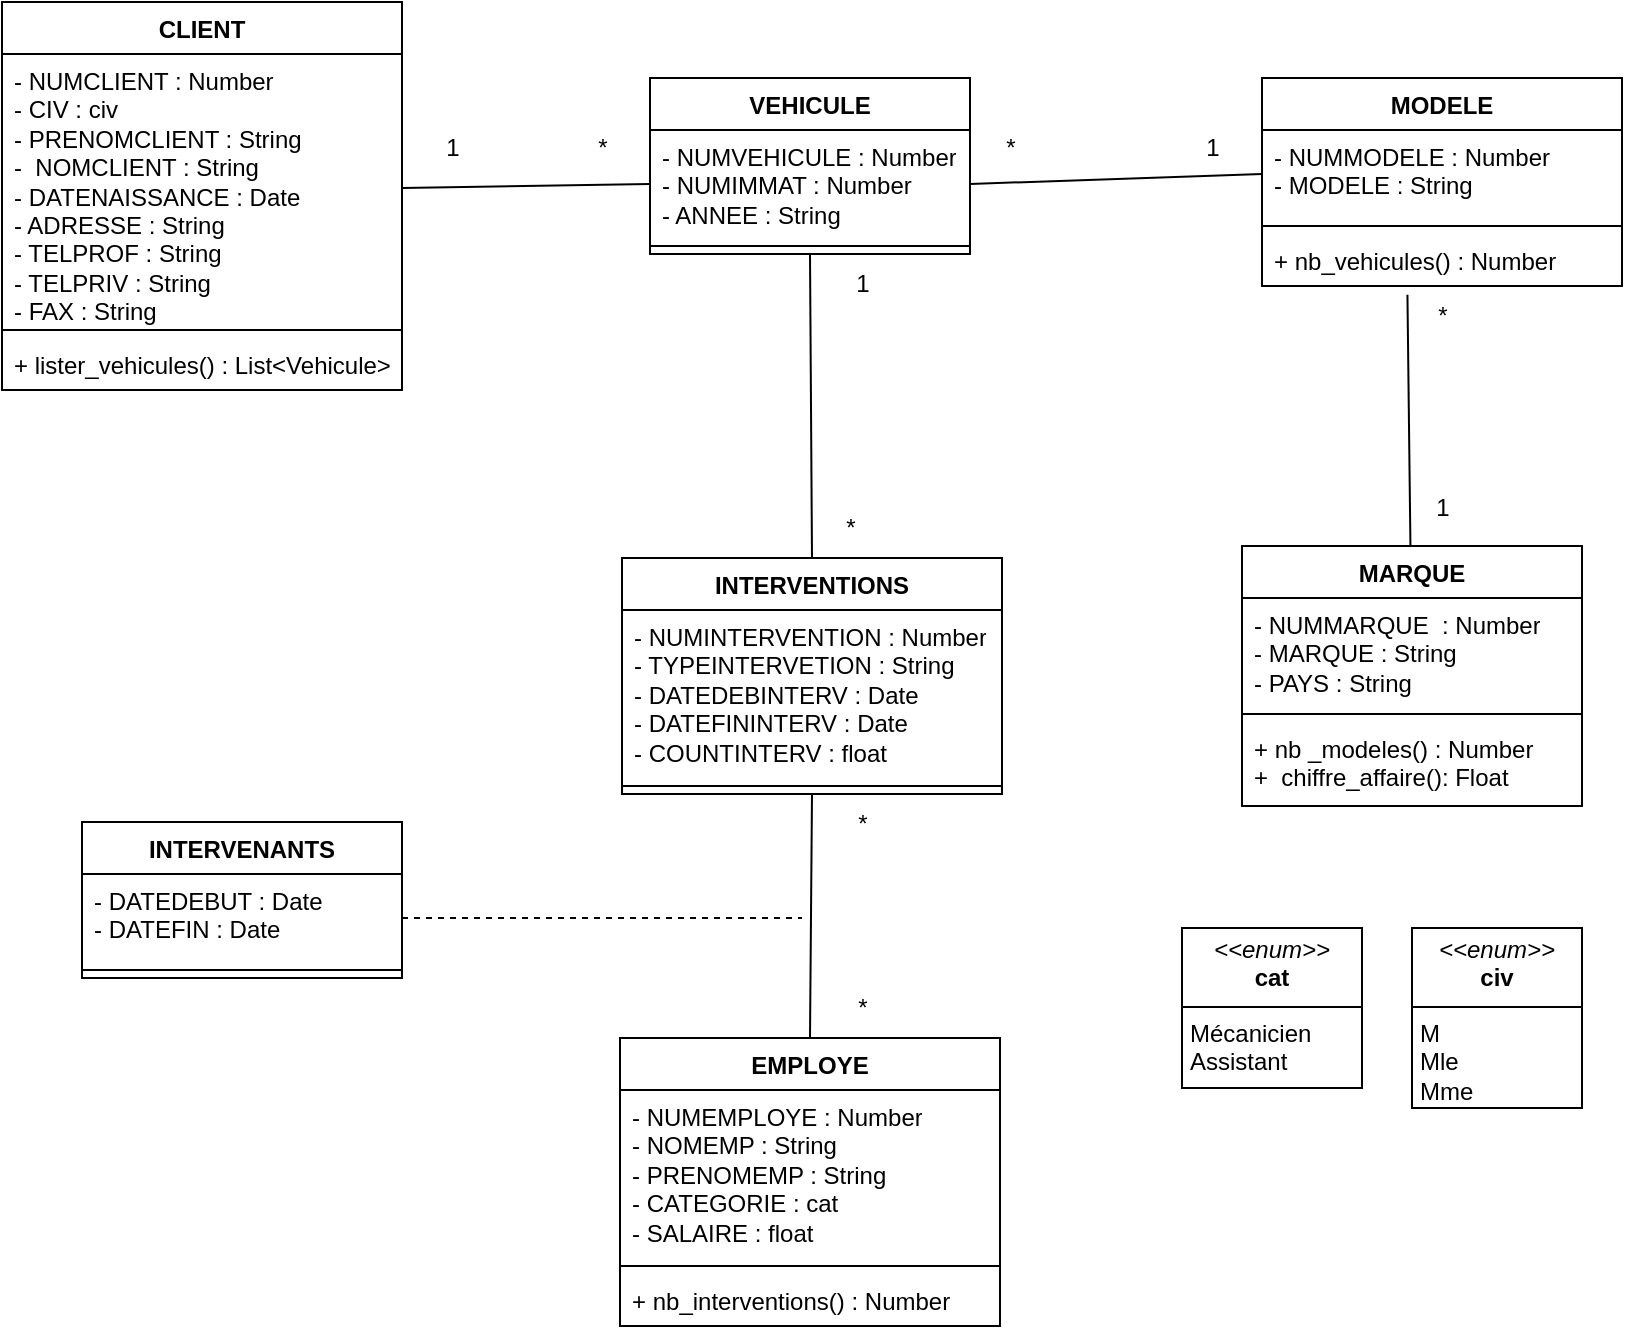 <mxfile version="24.1.0" type="device">
  <diagram id="C5RBs43oDa-KdzZeNtuy" name="Page-1">
    <mxGraphModel dx="1290" dy="621" grid="1" gridSize="10" guides="1" tooltips="1" connect="1" arrows="1" fold="1" page="1" pageScale="1" pageWidth="827" pageHeight="1169" math="0" shadow="0">
      <root>
        <mxCell id="WIyWlLk6GJQsqaUBKTNV-0" />
        <mxCell id="WIyWlLk6GJQsqaUBKTNV-1" parent="WIyWlLk6GJQsqaUBKTNV-0" />
        <mxCell id="5mp4k_VRiWgUnj_sxvg7-0" value="CLIENT" style="swimlane;fontStyle=1;align=center;verticalAlign=top;childLayout=stackLayout;horizontal=1;startSize=26;horizontalStack=0;resizeParent=1;resizeParentMax=0;resizeLast=0;collapsible=1;marginBottom=0;whiteSpace=wrap;html=1;" parent="WIyWlLk6GJQsqaUBKTNV-1" vertex="1">
          <mxGeometry x="10" y="42" width="200" height="194" as="geometry" />
        </mxCell>
        <mxCell id="5mp4k_VRiWgUnj_sxvg7-1" value="- NUMCLIENT : Number&lt;div&gt;- CIV : civ&lt;/div&gt;&lt;div&gt;- PRENOMCLIENT : String&lt;/div&gt;&lt;div&gt;-&amp;nbsp; NOMCLIENT : String&lt;/div&gt;&lt;div&gt;- DATENAISSANCE : Date&lt;/div&gt;&lt;div&gt;- ADRESSE : String&lt;/div&gt;&lt;div&gt;- TELPROF : String&lt;/div&gt;&lt;div&gt;- TELPRIV : String&lt;/div&gt;&lt;div&gt;- FAX : String&lt;/div&gt;" style="text;strokeColor=none;fillColor=none;align=left;verticalAlign=top;spacingLeft=4;spacingRight=4;overflow=hidden;rotatable=0;points=[[0,0.5],[1,0.5]];portConstraint=eastwest;whiteSpace=wrap;html=1;" parent="5mp4k_VRiWgUnj_sxvg7-0" vertex="1">
          <mxGeometry y="26" width="200" height="134" as="geometry" />
        </mxCell>
        <mxCell id="5mp4k_VRiWgUnj_sxvg7-2" value="" style="line;strokeWidth=1;fillColor=none;align=left;verticalAlign=middle;spacingTop=-1;spacingLeft=3;spacingRight=3;rotatable=0;labelPosition=right;points=[];portConstraint=eastwest;strokeColor=inherit;" parent="5mp4k_VRiWgUnj_sxvg7-0" vertex="1">
          <mxGeometry y="160" width="200" height="8" as="geometry" />
        </mxCell>
        <mxCell id="5mp4k_VRiWgUnj_sxvg7-3" value="+ lister_vehicules() : List&amp;lt;Vehicule&amp;gt;" style="text;strokeColor=none;fillColor=none;align=left;verticalAlign=top;spacingLeft=4;spacingRight=4;overflow=hidden;rotatable=0;points=[[0,0.5],[1,0.5]];portConstraint=eastwest;whiteSpace=wrap;html=1;" parent="5mp4k_VRiWgUnj_sxvg7-0" vertex="1">
          <mxGeometry y="168" width="200" height="26" as="geometry" />
        </mxCell>
        <mxCell id="5mp4k_VRiWgUnj_sxvg7-4" value="EMPLOYE" style="swimlane;fontStyle=1;align=center;verticalAlign=top;childLayout=stackLayout;horizontal=1;startSize=26;horizontalStack=0;resizeParent=1;resizeParentMax=0;resizeLast=0;collapsible=1;marginBottom=0;whiteSpace=wrap;html=1;" parent="WIyWlLk6GJQsqaUBKTNV-1" vertex="1">
          <mxGeometry x="319" y="560" width="190" height="144" as="geometry" />
        </mxCell>
        <mxCell id="5mp4k_VRiWgUnj_sxvg7-5" value="- NUMEMPLOYE : Number&lt;div&gt;- NOMEMP : String&lt;/div&gt;&lt;div&gt;- PRENOMEMP : String&lt;/div&gt;&lt;div&gt;- CATEGORIE : cat&lt;/div&gt;&lt;div&gt;- SALAIRE : float&lt;/div&gt;" style="text;strokeColor=none;fillColor=none;align=left;verticalAlign=top;spacingLeft=4;spacingRight=4;overflow=hidden;rotatable=0;points=[[0,0.5],[1,0.5]];portConstraint=eastwest;whiteSpace=wrap;html=1;" parent="5mp4k_VRiWgUnj_sxvg7-4" vertex="1">
          <mxGeometry y="26" width="190" height="84" as="geometry" />
        </mxCell>
        <mxCell id="5mp4k_VRiWgUnj_sxvg7-6" value="" style="line;strokeWidth=1;fillColor=none;align=left;verticalAlign=middle;spacingTop=-1;spacingLeft=3;spacingRight=3;rotatable=0;labelPosition=right;points=[];portConstraint=eastwest;strokeColor=inherit;" parent="5mp4k_VRiWgUnj_sxvg7-4" vertex="1">
          <mxGeometry y="110" width="190" height="8" as="geometry" />
        </mxCell>
        <mxCell id="5mp4k_VRiWgUnj_sxvg7-7" value="+ nb_interventions() : Number" style="text;strokeColor=none;fillColor=none;align=left;verticalAlign=top;spacingLeft=4;spacingRight=4;overflow=hidden;rotatable=0;points=[[0,0.5],[1,0.5]];portConstraint=eastwest;whiteSpace=wrap;html=1;" parent="5mp4k_VRiWgUnj_sxvg7-4" vertex="1">
          <mxGeometry y="118" width="190" height="26" as="geometry" />
        </mxCell>
        <mxCell id="5mp4k_VRiWgUnj_sxvg7-8" value="MARQUE" style="swimlane;fontStyle=1;align=center;verticalAlign=top;childLayout=stackLayout;horizontal=1;startSize=26;horizontalStack=0;resizeParent=1;resizeParentMax=0;resizeLast=0;collapsible=1;marginBottom=0;whiteSpace=wrap;html=1;" parent="WIyWlLk6GJQsqaUBKTNV-1" vertex="1">
          <mxGeometry x="630" y="314" width="170" height="130" as="geometry" />
        </mxCell>
        <mxCell id="5mp4k_VRiWgUnj_sxvg7-9" value="- NUMMARQUE&amp;nbsp; : Number&lt;div&gt;- MARQUE : String&lt;/div&gt;&lt;div&gt;- PAYS : String&amp;nbsp;&lt;/div&gt;" style="text;strokeColor=none;fillColor=none;align=left;verticalAlign=top;spacingLeft=4;spacingRight=4;overflow=hidden;rotatable=0;points=[[0,0.5],[1,0.5]];portConstraint=eastwest;whiteSpace=wrap;html=1;" parent="5mp4k_VRiWgUnj_sxvg7-8" vertex="1">
          <mxGeometry y="26" width="170" height="54" as="geometry" />
        </mxCell>
        <mxCell id="5mp4k_VRiWgUnj_sxvg7-10" value="" style="line;strokeWidth=1;fillColor=none;align=left;verticalAlign=middle;spacingTop=-1;spacingLeft=3;spacingRight=3;rotatable=0;labelPosition=right;points=[];portConstraint=eastwest;strokeColor=inherit;" parent="5mp4k_VRiWgUnj_sxvg7-8" vertex="1">
          <mxGeometry y="80" width="170" height="8" as="geometry" />
        </mxCell>
        <mxCell id="5mp4k_VRiWgUnj_sxvg7-11" value="+ nb _modeles() : Number&lt;div&gt;+&amp;nbsp; chiffre_affaire(): Float&lt;/div&gt;" style="text;strokeColor=none;fillColor=none;align=left;verticalAlign=top;spacingLeft=4;spacingRight=4;overflow=hidden;rotatable=0;points=[[0,0.5],[1,0.5]];portConstraint=eastwest;whiteSpace=wrap;html=1;" parent="5mp4k_VRiWgUnj_sxvg7-8" vertex="1">
          <mxGeometry y="88" width="170" height="42" as="geometry" />
        </mxCell>
        <mxCell id="5mp4k_VRiWgUnj_sxvg7-12" value="MODELE" style="swimlane;fontStyle=1;align=center;verticalAlign=top;childLayout=stackLayout;horizontal=1;startSize=26;horizontalStack=0;resizeParent=1;resizeParentMax=0;resizeLast=0;collapsible=1;marginBottom=0;whiteSpace=wrap;html=1;" parent="WIyWlLk6GJQsqaUBKTNV-1" vertex="1">
          <mxGeometry x="640" y="80" width="180" height="104" as="geometry" />
        </mxCell>
        <mxCell id="5mp4k_VRiWgUnj_sxvg7-13" value="- NUMMODELE : Number&lt;div&gt;&lt;span style=&quot;background-color: initial;&quot;&gt;- MODELE : String&lt;/span&gt;&lt;br&gt;&lt;/div&gt;" style="text;strokeColor=none;fillColor=none;align=left;verticalAlign=top;spacingLeft=4;spacingRight=4;overflow=hidden;rotatable=0;points=[[0,0.5],[1,0.5]];portConstraint=eastwest;whiteSpace=wrap;html=1;" parent="5mp4k_VRiWgUnj_sxvg7-12" vertex="1">
          <mxGeometry y="26" width="180" height="44" as="geometry" />
        </mxCell>
        <mxCell id="5mp4k_VRiWgUnj_sxvg7-14" value="" style="line;strokeWidth=1;fillColor=none;align=left;verticalAlign=middle;spacingTop=-1;spacingLeft=3;spacingRight=3;rotatable=0;labelPosition=right;points=[];portConstraint=eastwest;strokeColor=inherit;" parent="5mp4k_VRiWgUnj_sxvg7-12" vertex="1">
          <mxGeometry y="70" width="180" height="8" as="geometry" />
        </mxCell>
        <mxCell id="5mp4k_VRiWgUnj_sxvg7-15" value="+ nb_vehicules() : Number" style="text;strokeColor=none;fillColor=none;align=left;verticalAlign=top;spacingLeft=4;spacingRight=4;overflow=hidden;rotatable=0;points=[[0,0.5],[1,0.5]];portConstraint=eastwest;whiteSpace=wrap;html=1;" parent="5mp4k_VRiWgUnj_sxvg7-12" vertex="1">
          <mxGeometry y="78" width="180" height="26" as="geometry" />
        </mxCell>
        <mxCell id="5mp4k_VRiWgUnj_sxvg7-20" value="INTERVENTIONS" style="swimlane;fontStyle=1;align=center;verticalAlign=top;childLayout=stackLayout;horizontal=1;startSize=26;horizontalStack=0;resizeParent=1;resizeParentMax=0;resizeLast=0;collapsible=1;marginBottom=0;whiteSpace=wrap;html=1;" parent="WIyWlLk6GJQsqaUBKTNV-1" vertex="1">
          <mxGeometry x="320" y="320" width="190" height="118" as="geometry" />
        </mxCell>
        <mxCell id="5mp4k_VRiWgUnj_sxvg7-21" value="- NUMINTERVENTION : Number&lt;div&gt;- TYPEINTERVETION : String&lt;/div&gt;&lt;div&gt;- DATEDEBINTERV : Date&lt;/div&gt;&lt;div&gt;- DATEFININTERV : Date&lt;/div&gt;&lt;div&gt;- COUNTINTERV : float&lt;/div&gt;" style="text;strokeColor=none;fillColor=none;align=left;verticalAlign=top;spacingLeft=4;spacingRight=4;overflow=hidden;rotatable=0;points=[[0,0.5],[1,0.5]];portConstraint=eastwest;whiteSpace=wrap;html=1;" parent="5mp4k_VRiWgUnj_sxvg7-20" vertex="1">
          <mxGeometry y="26" width="190" height="84" as="geometry" />
        </mxCell>
        <mxCell id="5mp4k_VRiWgUnj_sxvg7-22" value="" style="line;strokeWidth=1;fillColor=none;align=left;verticalAlign=middle;spacingTop=-1;spacingLeft=3;spacingRight=3;rotatable=0;labelPosition=right;points=[];portConstraint=eastwest;strokeColor=inherit;" parent="5mp4k_VRiWgUnj_sxvg7-20" vertex="1">
          <mxGeometry y="110" width="190" height="8" as="geometry" />
        </mxCell>
        <mxCell id="5mp4k_VRiWgUnj_sxvg7-24" value="INTERVENANTS" style="swimlane;fontStyle=1;align=center;verticalAlign=top;childLayout=stackLayout;horizontal=1;startSize=26;horizontalStack=0;resizeParent=1;resizeParentMax=0;resizeLast=0;collapsible=1;marginBottom=0;whiteSpace=wrap;html=1;" parent="WIyWlLk6GJQsqaUBKTNV-1" vertex="1">
          <mxGeometry x="50" y="452" width="160" height="78" as="geometry" />
        </mxCell>
        <mxCell id="5mp4k_VRiWgUnj_sxvg7-25" value="- DATEDEBUT : Date&lt;div&gt;- DATEFIN : Date&lt;/div&gt;" style="text;strokeColor=none;fillColor=none;align=left;verticalAlign=top;spacingLeft=4;spacingRight=4;overflow=hidden;rotatable=0;points=[[0,0.5],[1,0.5]];portConstraint=eastwest;whiteSpace=wrap;html=1;" parent="5mp4k_VRiWgUnj_sxvg7-24" vertex="1">
          <mxGeometry y="26" width="160" height="44" as="geometry" />
        </mxCell>
        <mxCell id="5mp4k_VRiWgUnj_sxvg7-26" value="" style="line;strokeWidth=1;fillColor=none;align=left;verticalAlign=middle;spacingTop=-1;spacingLeft=3;spacingRight=3;rotatable=0;labelPosition=right;points=[];portConstraint=eastwest;strokeColor=inherit;" parent="5mp4k_VRiWgUnj_sxvg7-24" vertex="1">
          <mxGeometry y="70" width="160" height="8" as="geometry" />
        </mxCell>
        <mxCell id="5mp4k_VRiWgUnj_sxvg7-33" value="1" style="text;html=1;align=center;verticalAlign=middle;resizable=0;points=[];autosize=1;strokeColor=none;fillColor=none;" parent="WIyWlLk6GJQsqaUBKTNV-1" vertex="1">
          <mxGeometry x="220" y="100" width="30" height="30" as="geometry" />
        </mxCell>
        <mxCell id="5mp4k_VRiWgUnj_sxvg7-34" value="*" style="text;html=1;align=center;verticalAlign=middle;resizable=0;points=[];autosize=1;strokeColor=none;fillColor=none;" parent="WIyWlLk6GJQsqaUBKTNV-1" vertex="1">
          <mxGeometry x="295" y="100" width="30" height="30" as="geometry" />
        </mxCell>
        <mxCell id="5mp4k_VRiWgUnj_sxvg7-36" value="1" style="text;html=1;align=center;verticalAlign=middle;resizable=0;points=[];autosize=1;strokeColor=none;fillColor=none;" parent="WIyWlLk6GJQsqaUBKTNV-1" vertex="1">
          <mxGeometry x="600" y="100" width="30" height="30" as="geometry" />
        </mxCell>
        <mxCell id="5mp4k_VRiWgUnj_sxvg7-37" value="*" style="text;html=1;align=center;verticalAlign=middle;resizable=0;points=[];autosize=1;strokeColor=none;fillColor=none;" parent="WIyWlLk6GJQsqaUBKTNV-1" vertex="1">
          <mxGeometry x="499" y="100" width="30" height="30" as="geometry" />
        </mxCell>
        <mxCell id="5mp4k_VRiWgUnj_sxvg7-39" value="" style="endArrow=none;html=1;rounded=0;entryX=0.404;entryY=1.169;entryDx=0;entryDy=0;entryPerimeter=0;" parent="WIyWlLk6GJQsqaUBKTNV-1" source="5mp4k_VRiWgUnj_sxvg7-8" target="5mp4k_VRiWgUnj_sxvg7-15" edge="1">
          <mxGeometry width="50" height="50" relative="1" as="geometry">
            <mxPoint x="690" y="210" as="sourcePoint" />
            <mxPoint x="720" y="130" as="targetPoint" />
          </mxGeometry>
        </mxCell>
        <mxCell id="5mp4k_VRiWgUnj_sxvg7-40" value="1" style="text;html=1;align=center;verticalAlign=middle;resizable=0;points=[];autosize=1;strokeColor=none;fillColor=none;" parent="WIyWlLk6GJQsqaUBKTNV-1" vertex="1">
          <mxGeometry x="715" y="280" width="30" height="30" as="geometry" />
        </mxCell>
        <mxCell id="5mp4k_VRiWgUnj_sxvg7-41" value="*" style="text;html=1;align=center;verticalAlign=middle;resizable=0;points=[];autosize=1;strokeColor=none;fillColor=none;" parent="WIyWlLk6GJQsqaUBKTNV-1" vertex="1">
          <mxGeometry x="715" y="184" width="30" height="30" as="geometry" />
        </mxCell>
        <mxCell id="5mp4k_VRiWgUnj_sxvg7-43" value="*" style="text;html=1;align=center;verticalAlign=middle;resizable=0;points=[];autosize=1;strokeColor=none;fillColor=none;" parent="WIyWlLk6GJQsqaUBKTNV-1" vertex="1">
          <mxGeometry x="419" y="290" width="30" height="30" as="geometry" />
        </mxCell>
        <mxCell id="5mp4k_VRiWgUnj_sxvg7-44" value="1" style="text;html=1;align=center;verticalAlign=middle;resizable=0;points=[];autosize=1;strokeColor=none;fillColor=none;" parent="WIyWlLk6GJQsqaUBKTNV-1" vertex="1">
          <mxGeometry x="425" y="168" width="30" height="30" as="geometry" />
        </mxCell>
        <mxCell id="5mp4k_VRiWgUnj_sxvg7-46" value="*" style="text;html=1;align=center;verticalAlign=middle;resizable=0;points=[];autosize=1;strokeColor=none;fillColor=none;" parent="WIyWlLk6GJQsqaUBKTNV-1" vertex="1">
          <mxGeometry x="425" y="438" width="30" height="30" as="geometry" />
        </mxCell>
        <mxCell id="5mp4k_VRiWgUnj_sxvg7-47" value="*" style="text;html=1;align=center;verticalAlign=middle;resizable=0;points=[];autosize=1;strokeColor=none;fillColor=none;" parent="WIyWlLk6GJQsqaUBKTNV-1" vertex="1">
          <mxGeometry x="425" y="530" width="30" height="30" as="geometry" />
        </mxCell>
        <mxCell id="5mp4k_VRiWgUnj_sxvg7-53" value="&lt;p style=&quot;margin:0px;margin-top:4px;text-align:center;&quot;&gt;&lt;i&gt;&amp;lt;&amp;lt;enum&amp;gt;&amp;gt;&lt;/i&gt;&lt;br&gt;&lt;b&gt;cat&lt;/b&gt;&lt;/p&gt;&lt;hr size=&quot;1&quot; style=&quot;border-style:solid;&quot;&gt;&lt;p style=&quot;margin:0px;margin-left:4px;&quot;&gt;Mécanicien&lt;/p&gt;&lt;p style=&quot;margin:0px;margin-left:4px;&quot;&gt;Assistant&lt;/p&gt;&lt;hr size=&quot;1&quot; style=&quot;border-style:solid;&quot;&gt;&lt;p style=&quot;margin:0px;margin-left:4px;&quot;&gt;&lt;br&gt;&lt;/p&gt;" style="verticalAlign=top;align=left;overflow=fill;html=1;whiteSpace=wrap;" parent="WIyWlLk6GJQsqaUBKTNV-1" vertex="1">
          <mxGeometry x="600" y="505" width="90" height="80" as="geometry" />
        </mxCell>
        <mxCell id="5mp4k_VRiWgUnj_sxvg7-54" value="&lt;p style=&quot;margin:0px;margin-top:4px;text-align:center;&quot;&gt;&lt;i&gt;&amp;lt;&amp;lt;enum&amp;gt;&amp;gt;&lt;/i&gt;&lt;br&gt;&lt;b&gt;civ&lt;/b&gt;&lt;/p&gt;&lt;hr size=&quot;1&quot; style=&quot;border-style:solid;&quot;&gt;&lt;p style=&quot;margin:0px;margin-left:4px;&quot;&gt;M&lt;/p&gt;&lt;p style=&quot;margin:0px;margin-left:4px;&quot;&gt;Mle&lt;/p&gt;&lt;p style=&quot;margin:0px;margin-left:4px;&quot;&gt;Mme&lt;/p&gt;&lt;hr size=&quot;1&quot; style=&quot;border-style:solid;&quot;&gt;&lt;p style=&quot;margin:0px;margin-left:4px;&quot;&gt;&lt;br&gt;&lt;/p&gt;" style="verticalAlign=top;align=left;overflow=fill;html=1;whiteSpace=wrap;" parent="WIyWlLk6GJQsqaUBKTNV-1" vertex="1">
          <mxGeometry x="715" y="505" width="85" height="90" as="geometry" />
        </mxCell>
        <mxCell id="5mp4k_VRiWgUnj_sxvg7-55" value="VEHICULE" style="swimlane;fontStyle=1;align=center;verticalAlign=top;childLayout=stackLayout;horizontal=1;startSize=26;horizontalStack=0;resizeParent=1;resizeParentMax=0;resizeLast=0;collapsible=1;marginBottom=0;whiteSpace=wrap;html=1;" parent="WIyWlLk6GJQsqaUBKTNV-1" vertex="1">
          <mxGeometry x="334" y="80" width="160" height="88" as="geometry" />
        </mxCell>
        <mxCell id="5mp4k_VRiWgUnj_sxvg7-56" value="- NUMVEHICULE : Number&lt;div&gt;- NUMIMMAT : Number&lt;/div&gt;&lt;div&gt;- ANNEE : String&lt;/div&gt;" style="text;strokeColor=none;fillColor=none;align=left;verticalAlign=top;spacingLeft=4;spacingRight=4;overflow=hidden;rotatable=0;points=[[0,0.5],[1,0.5]];portConstraint=eastwest;whiteSpace=wrap;html=1;" parent="5mp4k_VRiWgUnj_sxvg7-55" vertex="1">
          <mxGeometry y="26" width="160" height="54" as="geometry" />
        </mxCell>
        <mxCell id="5mp4k_VRiWgUnj_sxvg7-57" value="" style="line;strokeWidth=1;fillColor=none;align=left;verticalAlign=middle;spacingTop=-1;spacingLeft=3;spacingRight=3;rotatable=0;labelPosition=right;points=[];portConstraint=eastwest;strokeColor=inherit;" parent="5mp4k_VRiWgUnj_sxvg7-55" vertex="1">
          <mxGeometry y="80" width="160" height="8" as="geometry" />
        </mxCell>
        <mxCell id="WTQiMVdBObQ9Ef_3n5G5-0" value="" style="endArrow=none;html=1;rounded=0;entryX=1;entryY=0.5;entryDx=0;entryDy=0;exitX=0;exitY=0.5;exitDx=0;exitDy=0;" parent="WIyWlLk6GJQsqaUBKTNV-1" source="5mp4k_VRiWgUnj_sxvg7-13" target="5mp4k_VRiWgUnj_sxvg7-56" edge="1">
          <mxGeometry width="50" height="50" relative="1" as="geometry">
            <mxPoint x="581.0" y="370" as="sourcePoint" />
            <mxPoint x="580.0" y="140" as="targetPoint" />
          </mxGeometry>
        </mxCell>
        <mxCell id="WTQiMVdBObQ9Ef_3n5G5-1" value="" style="endArrow=none;html=1;rounded=0;entryX=1;entryY=0.5;entryDx=0;entryDy=0;exitX=0;exitY=0.5;exitDx=0;exitDy=0;" parent="WIyWlLk6GJQsqaUBKTNV-1" source="5mp4k_VRiWgUnj_sxvg7-56" target="5mp4k_VRiWgUnj_sxvg7-1" edge="1">
          <mxGeometry width="50" height="50" relative="1" as="geometry">
            <mxPoint x="141" y="420" as="sourcePoint" />
            <mxPoint x="140" y="190" as="targetPoint" />
          </mxGeometry>
        </mxCell>
        <mxCell id="WTQiMVdBObQ9Ef_3n5G5-2" value="" style="endArrow=none;html=1;rounded=0;entryX=0.5;entryY=1;entryDx=0;entryDy=0;exitX=0.5;exitY=0;exitDx=0;exitDy=0;" parent="WIyWlLk6GJQsqaUBKTNV-1" source="5mp4k_VRiWgUnj_sxvg7-20" target="5mp4k_VRiWgUnj_sxvg7-55" edge="1">
          <mxGeometry width="50" height="50" relative="1" as="geometry">
            <mxPoint x="794" y="408" as="sourcePoint" />
            <mxPoint x="610" y="190" as="targetPoint" />
          </mxGeometry>
        </mxCell>
        <mxCell id="WTQiMVdBObQ9Ef_3n5G5-3" value="" style="endArrow=none;html=1;rounded=0;entryX=0.5;entryY=1;entryDx=0;entryDy=0;exitX=0.5;exitY=0;exitDx=0;exitDy=0;" parent="WIyWlLk6GJQsqaUBKTNV-1" source="5mp4k_VRiWgUnj_sxvg7-4" target="5mp4k_VRiWgUnj_sxvg7-20" edge="1">
          <mxGeometry width="50" height="50" relative="1" as="geometry">
            <mxPoint x="241" y="708" as="sourcePoint" />
            <mxPoint x="240" y="478" as="targetPoint" />
          </mxGeometry>
        </mxCell>
        <mxCell id="WTQiMVdBObQ9Ef_3n5G5-4" value="" style="endArrow=none;html=1;rounded=0;exitX=1;exitY=0.5;exitDx=0;exitDy=0;dashed=1;" parent="WIyWlLk6GJQsqaUBKTNV-1" source="5mp4k_VRiWgUnj_sxvg7-25" edge="1">
          <mxGeometry width="50" height="50" relative="1" as="geometry">
            <mxPoint x="141" y="780" as="sourcePoint" />
            <mxPoint x="410" y="500" as="targetPoint" />
          </mxGeometry>
        </mxCell>
      </root>
    </mxGraphModel>
  </diagram>
</mxfile>
